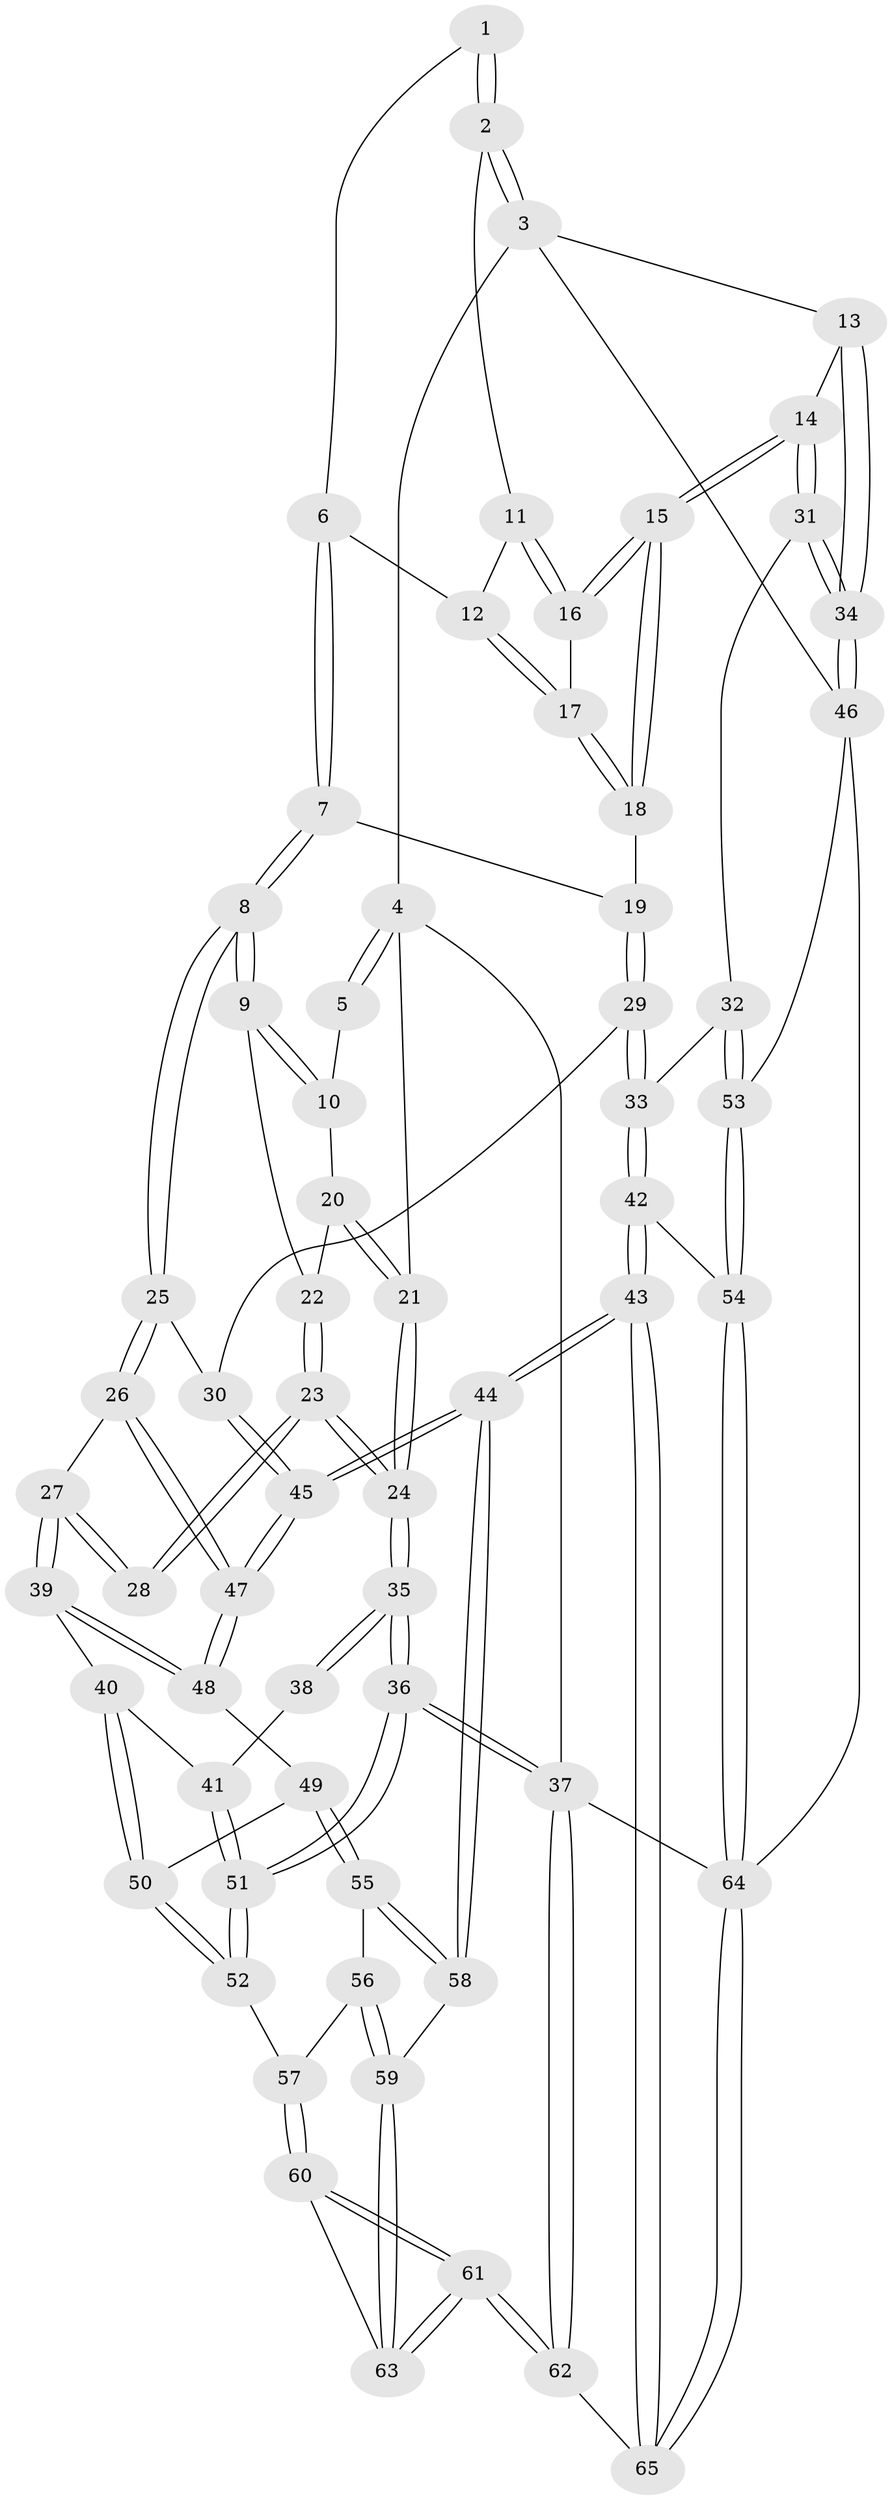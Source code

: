 // Generated by graph-tools (version 1.1) at 2025/00/03/09/25 05:00:57]
// undirected, 65 vertices, 159 edges
graph export_dot {
graph [start="1"]
  node [color=gray90,style=filled];
  1 [pos="+0.5160250880485696+0"];
  2 [pos="+1+0"];
  3 [pos="+1+0"];
  4 [pos="+0+0"];
  5 [pos="+0.16036537476048762+0"];
  6 [pos="+0.5148098258981583+0"];
  7 [pos="+0.4497556580583207+0.10680702709873705"];
  8 [pos="+0.3556149772696938+0.1552935571342489"];
  9 [pos="+0.33060751916172104+0.14267180641600846"];
  10 [pos="+0.2981358585008117+0.10598622525978335"];
  11 [pos="+0.7584778868709089+0"];
  12 [pos="+0.6448415872136384+0.06078236399771475"];
  13 [pos="+1+0"];
  14 [pos="+0.793368126755513+0.2504270498947664"];
  15 [pos="+0.7664496619109233+0.22783396490767321"];
  16 [pos="+0.7390768069977686+0.07791439641859771"];
  17 [pos="+0.6449111016597514+0.06193894733720952"];
  18 [pos="+0.6170122167619885+0.16445559698675347"];
  19 [pos="+0.5551287097291988+0.1724045439665416"];
  20 [pos="+0.05507298067178127+0.08375471379477022"];
  21 [pos="+0+0"];
  22 [pos="+0.20498370900569138+0.18766857031732792"];
  23 [pos="+0.16933385486472985+0.25672964101572693"];
  24 [pos="+0+0.04906723265039907"];
  25 [pos="+0.341101428629274+0.3359683460026779"];
  26 [pos="+0.30811807539003516+0.3549870513788674"];
  27 [pos="+0.2528076805893929+0.36990419147416054"];
  28 [pos="+0.21203554112353212+0.3546230770802707"];
  29 [pos="+0.5296158168684811+0.35577807004622247"];
  30 [pos="+0.389186830138529+0.3556444961466569"];
  31 [pos="+0.7877477902130041+0.3179774282819451"];
  32 [pos="+0.7626403590955045+0.367443740267821"];
  33 [pos="+0.6627610889782354+0.4611178813509903"];
  34 [pos="+1+0.422616238694183"];
  35 [pos="+0+0.2075509346880376"];
  36 [pos="+0+0.5816105631352223"];
  37 [pos="+0+1"];
  38 [pos="+0.12601013323514343+0.3707146709783469"];
  39 [pos="+0.23473836209161578+0.43445611834170167"];
  40 [pos="+0.2017078247372167+0.4716973582996936"];
  41 [pos="+0.08146310541673+0.4744478511803423"];
  42 [pos="+0.6303254078463864+0.6640814747567122"];
  43 [pos="+0.5156063508568103+0.7325526012066222"];
  44 [pos="+0.5062686116345295+0.7300774804402181"];
  45 [pos="+0.48545194004692355+0.7057549229388068"];
  46 [pos="+1+0.6139780243270524"];
  47 [pos="+0.36136166282693616+0.6090414274153606"];
  48 [pos="+0.28456297508314043+0.5804559419108873"];
  49 [pos="+0.21919288401533096+0.5915580022440978"];
  50 [pos="+0.1875272668684832+0.5009876275086761"];
  51 [pos="+0+0.5902478757769989"];
  52 [pos="+0.014502713161087628+0.5987181005713125"];
  53 [pos="+1+0.6195358522209861"];
  54 [pos="+0.7860412807891466+0.7101761792111372"];
  55 [pos="+0.1842569632151842+0.6138049859448214"];
  56 [pos="+0.08636152552389466+0.6289517936765964"];
  57 [pos="+0.06013177329653734+0.62686494887129"];
  58 [pos="+0.3076436371315761+0.7939944725622233"];
  59 [pos="+0.2951705642259907+0.8007186598688317"];
  60 [pos="+0.08284047069089044+0.6967154806531547"];
  61 [pos="+0.007330960466722786+1"];
  62 [pos="+0+1"];
  63 [pos="+0.22478617298836678+0.8579114385953809"];
  64 [pos="+1+1"];
  65 [pos="+0.5577949573970121+1"];
  1 -- 2;
  1 -- 2;
  1 -- 6;
  2 -- 3;
  2 -- 3;
  2 -- 11;
  3 -- 4;
  3 -- 13;
  3 -- 46;
  4 -- 5;
  4 -- 5;
  4 -- 21;
  4 -- 37;
  5 -- 10;
  6 -- 7;
  6 -- 7;
  6 -- 12;
  7 -- 8;
  7 -- 8;
  7 -- 19;
  8 -- 9;
  8 -- 9;
  8 -- 25;
  8 -- 25;
  9 -- 10;
  9 -- 10;
  9 -- 22;
  10 -- 20;
  11 -- 12;
  11 -- 16;
  11 -- 16;
  12 -- 17;
  12 -- 17;
  13 -- 14;
  13 -- 34;
  13 -- 34;
  14 -- 15;
  14 -- 15;
  14 -- 31;
  14 -- 31;
  15 -- 16;
  15 -- 16;
  15 -- 18;
  15 -- 18;
  16 -- 17;
  17 -- 18;
  17 -- 18;
  18 -- 19;
  19 -- 29;
  19 -- 29;
  20 -- 21;
  20 -- 21;
  20 -- 22;
  21 -- 24;
  21 -- 24;
  22 -- 23;
  22 -- 23;
  23 -- 24;
  23 -- 24;
  23 -- 28;
  23 -- 28;
  24 -- 35;
  24 -- 35;
  25 -- 26;
  25 -- 26;
  25 -- 30;
  26 -- 27;
  26 -- 47;
  26 -- 47;
  27 -- 28;
  27 -- 28;
  27 -- 39;
  27 -- 39;
  29 -- 30;
  29 -- 33;
  29 -- 33;
  30 -- 45;
  30 -- 45;
  31 -- 32;
  31 -- 34;
  31 -- 34;
  32 -- 33;
  32 -- 53;
  32 -- 53;
  33 -- 42;
  33 -- 42;
  34 -- 46;
  34 -- 46;
  35 -- 36;
  35 -- 36;
  35 -- 38;
  35 -- 38;
  36 -- 37;
  36 -- 37;
  36 -- 51;
  36 -- 51;
  37 -- 62;
  37 -- 62;
  37 -- 64;
  38 -- 41;
  39 -- 40;
  39 -- 48;
  39 -- 48;
  40 -- 41;
  40 -- 50;
  40 -- 50;
  41 -- 51;
  41 -- 51;
  42 -- 43;
  42 -- 43;
  42 -- 54;
  43 -- 44;
  43 -- 44;
  43 -- 65;
  43 -- 65;
  44 -- 45;
  44 -- 45;
  44 -- 58;
  44 -- 58;
  45 -- 47;
  45 -- 47;
  46 -- 53;
  46 -- 64;
  47 -- 48;
  47 -- 48;
  48 -- 49;
  49 -- 50;
  49 -- 55;
  49 -- 55;
  50 -- 52;
  50 -- 52;
  51 -- 52;
  51 -- 52;
  52 -- 57;
  53 -- 54;
  53 -- 54;
  54 -- 64;
  54 -- 64;
  55 -- 56;
  55 -- 58;
  55 -- 58;
  56 -- 57;
  56 -- 59;
  56 -- 59;
  57 -- 60;
  57 -- 60;
  58 -- 59;
  59 -- 63;
  59 -- 63;
  60 -- 61;
  60 -- 61;
  60 -- 63;
  61 -- 62;
  61 -- 62;
  61 -- 63;
  61 -- 63;
  62 -- 65;
  64 -- 65;
  64 -- 65;
}
